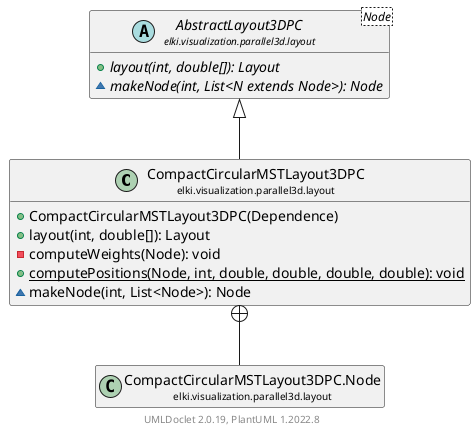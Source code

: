 @startuml
    remove .*\.(Instance|Par|Parameterizer|Factory)$
    set namespaceSeparator none
    hide empty fields
    hide empty methods

    class "<size:14>CompactCircularMSTLayout3DPC\n<size:10>elki.visualization.parallel3d.layout" as elki.visualization.parallel3d.layout.CompactCircularMSTLayout3DPC [[CompactCircularMSTLayout3DPC.html]] {
        +CompactCircularMSTLayout3DPC(Dependence)
        +layout(int, double[]): Layout
        -computeWeights(Node): void
        {static} +computePositions(Node, int, double, double, double, double): void
        ~makeNode(int, List<Node>): Node
    }

    abstract class "<size:14>AbstractLayout3DPC\n<size:10>elki.visualization.parallel3d.layout" as elki.visualization.parallel3d.layout.AbstractLayout3DPC<Node> [[AbstractLayout3DPC.html]] {
        {abstract} +layout(int, double[]): Layout
        {abstract} ~makeNode(int, List<N extends Node>): Node
    }
    class "<size:14>CompactCircularMSTLayout3DPC.Node\n<size:10>elki.visualization.parallel3d.layout" as elki.visualization.parallel3d.layout.CompactCircularMSTLayout3DPC.Node [[CompactCircularMSTLayout3DPC.Node.html]]
    class "<size:14>CompactCircularMSTLayout3DPC.Par\n<size:10>elki.visualization.parallel3d.layout" as elki.visualization.parallel3d.layout.CompactCircularMSTLayout3DPC.Par [[CompactCircularMSTLayout3DPC.Par.html]]

    elki.visualization.parallel3d.layout.AbstractLayout3DPC <|-- elki.visualization.parallel3d.layout.CompactCircularMSTLayout3DPC
    elki.visualization.parallel3d.layout.CompactCircularMSTLayout3DPC +-- elki.visualization.parallel3d.layout.CompactCircularMSTLayout3DPC.Node
    elki.visualization.parallel3d.layout.CompactCircularMSTLayout3DPC +-- elki.visualization.parallel3d.layout.CompactCircularMSTLayout3DPC.Par

    center footer UMLDoclet 2.0.19, PlantUML 1.2022.8
@enduml
